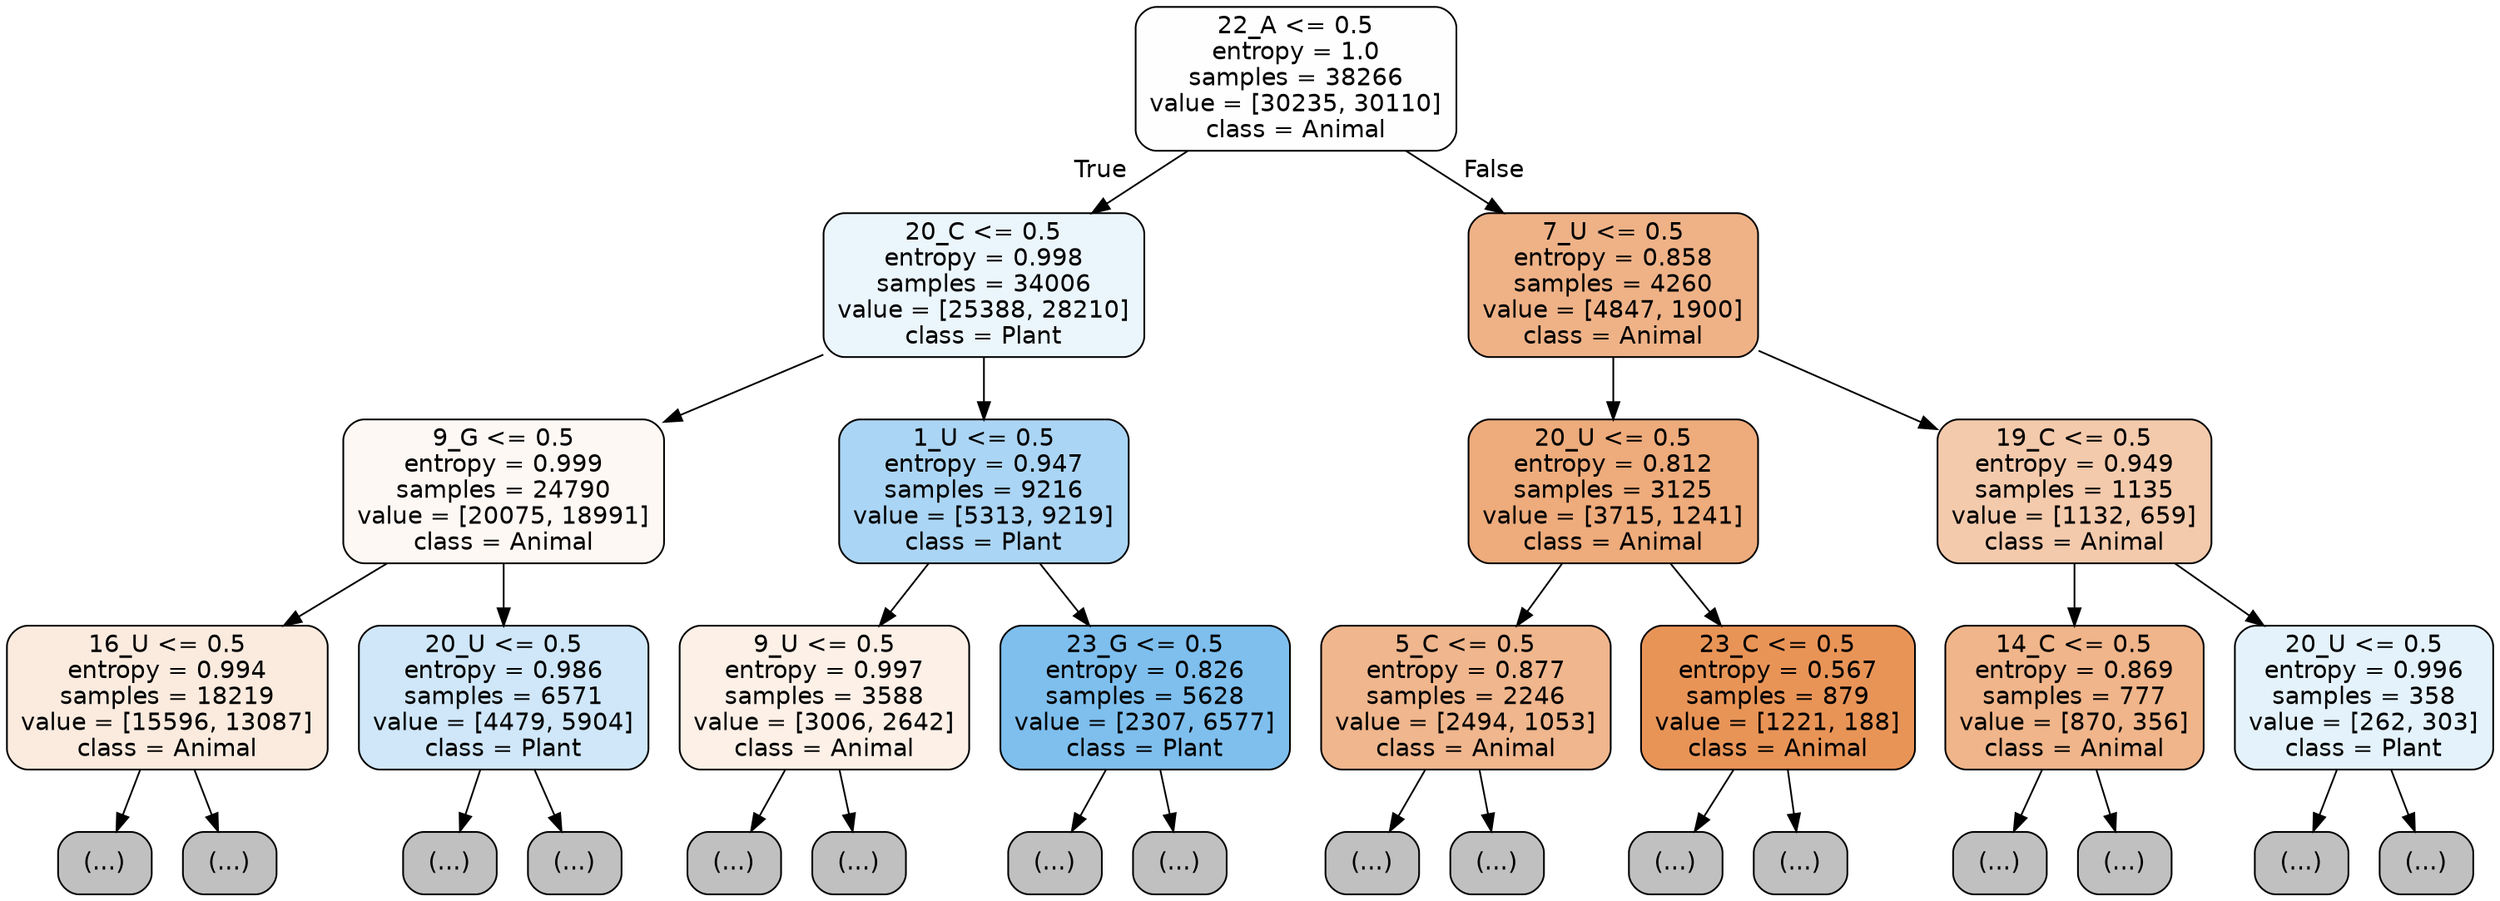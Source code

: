 digraph Tree {
node [shape=box, style="filled, rounded", color="black", fontname="helvetica"] ;
edge [fontname="helvetica"] ;
0 [label="22_A <= 0.5\nentropy = 1.0\nsamples = 38266\nvalue = [30235, 30110]\nclass = Animal", fillcolor="#fffefe"] ;
1 [label="20_C <= 0.5\nentropy = 0.998\nsamples = 34006\nvalue = [25388, 28210]\nclass = Plant", fillcolor="#ebf5fc"] ;
0 -> 1 [labeldistance=2.5, labelangle=45, headlabel="True"] ;
2 [label="9_G <= 0.5\nentropy = 0.999\nsamples = 24790\nvalue = [20075, 18991]\nclass = Animal", fillcolor="#fef8f4"] ;
1 -> 2 ;
3 [label="16_U <= 0.5\nentropy = 0.994\nsamples = 18219\nvalue = [15596, 13087]\nclass = Animal", fillcolor="#fbebdf"] ;
2 -> 3 ;
4 [label="(...)", fillcolor="#C0C0C0"] ;
3 -> 4 ;
6101 [label="(...)", fillcolor="#C0C0C0"] ;
3 -> 6101 ;
8468 [label="20_U <= 0.5\nentropy = 0.986\nsamples = 6571\nvalue = [4479, 5904]\nclass = Plant", fillcolor="#cfe7f9"] ;
2 -> 8468 ;
8469 [label="(...)", fillcolor="#C0C0C0"] ;
8468 -> 8469 ;
10382 [label="(...)", fillcolor="#C0C0C0"] ;
8468 -> 10382 ;
11339 [label="1_U <= 0.5\nentropy = 0.947\nsamples = 9216\nvalue = [5313, 9219]\nclass = Plant", fillcolor="#abd5f4"] ;
1 -> 11339 ;
11340 [label="9_U <= 0.5\nentropy = 0.997\nsamples = 3588\nvalue = [3006, 2642]\nclass = Animal", fillcolor="#fcf0e7"] ;
11339 -> 11340 ;
11341 [label="(...)", fillcolor="#C0C0C0"] ;
11340 -> 11341 ;
12804 [label="(...)", fillcolor="#C0C0C0"] ;
11340 -> 12804 ;
13351 [label="23_G <= 0.5\nentropy = 0.826\nsamples = 5628\nvalue = [2307, 6577]\nclass = Plant", fillcolor="#7ebfee"] ;
11339 -> 13351 ;
13352 [label="(...)", fillcolor="#C0C0C0"] ;
13351 -> 13352 ;
14845 [label="(...)", fillcolor="#C0C0C0"] ;
13351 -> 14845 ;
14900 [label="7_U <= 0.5\nentropy = 0.858\nsamples = 4260\nvalue = [4847, 1900]\nclass = Animal", fillcolor="#efb287"] ;
0 -> 14900 [labeldistance=2.5, labelangle=-45, headlabel="False"] ;
14901 [label="20_U <= 0.5\nentropy = 0.812\nsamples = 3125\nvalue = [3715, 1241]\nclass = Animal", fillcolor="#eeab7b"] ;
14900 -> 14901 ;
14902 [label="5_C <= 0.5\nentropy = 0.877\nsamples = 2246\nvalue = [2494, 1053]\nclass = Animal", fillcolor="#f0b68d"] ;
14901 -> 14902 ;
14903 [label="(...)", fillcolor="#C0C0C0"] ;
14902 -> 14903 ;
15774 [label="(...)", fillcolor="#C0C0C0"] ;
14902 -> 15774 ;
16005 [label="23_C <= 0.5\nentropy = 0.567\nsamples = 879\nvalue = [1221, 188]\nclass = Animal", fillcolor="#e99457"] ;
14901 -> 16005 ;
16006 [label="(...)", fillcolor="#C0C0C0"] ;
16005 -> 16006 ;
16291 [label="(...)", fillcolor="#C0C0C0"] ;
16005 -> 16291 ;
16334 [label="19_C <= 0.5\nentropy = 0.949\nsamples = 1135\nvalue = [1132, 659]\nclass = Animal", fillcolor="#f4caac"] ;
14900 -> 16334 ;
16335 [label="14_C <= 0.5\nentropy = 0.869\nsamples = 777\nvalue = [870, 356]\nclass = Animal", fillcolor="#f0b58a"] ;
16334 -> 16335 ;
16336 [label="(...)", fillcolor="#C0C0C0"] ;
16335 -> 16336 ;
16703 [label="(...)", fillcolor="#C0C0C0"] ;
16335 -> 16703 ;
16778 [label="20_U <= 0.5\nentropy = 0.996\nsamples = 358\nvalue = [262, 303]\nclass = Plant", fillcolor="#e4f2fb"] ;
16334 -> 16778 ;
16779 [label="(...)", fillcolor="#C0C0C0"] ;
16778 -> 16779 ;
16882 [label="(...)", fillcolor="#C0C0C0"] ;
16778 -> 16882 ;
}